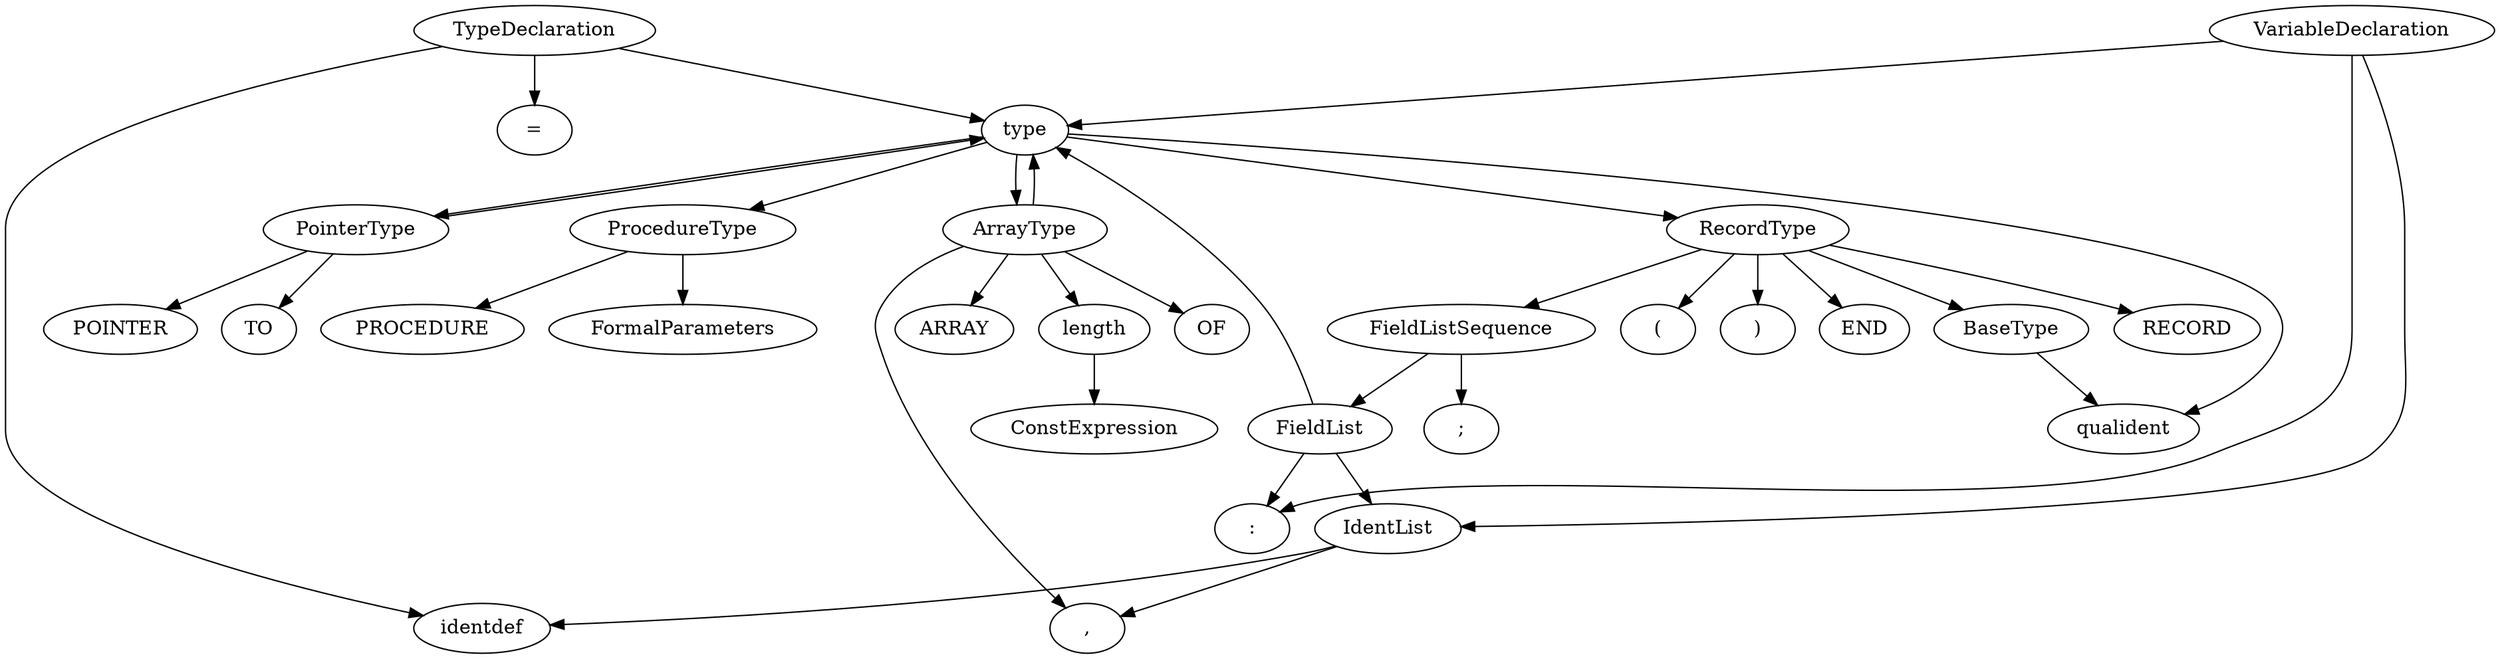 digraph types {
    TypeDeclaration -> identdef;
    TypeDeclaration -> type;
    TypeDeclaration -> "=";

    type -> qualident;
    type -> ArrayType;
    type -> RecordType;
    type -> PointerType;
    type -> ProcedureType;

    ArrayType -> ARRAY;
    ArrayType -> length;
    ArrayType -> ",";
    ArrayType -> OF;
    ArrayType -> type;

    length -> ConstExpression;

    RecordType -> RECORD;
    RecordType -> "(";
    RecordType -> BaseType;
    RecordType -> ")";
    RecordType -> FieldListSequence;
    RecordType -> END;

    BaseType -> qualident;

    FieldListSequence -> FieldList;
    FieldListSequence -> ";";

    FieldList -> IdentList;
    FieldList -> ":";
    FieldList -> type;

    IdentList -> identdef;
    IdentList -> ",";

    PointerType -> POINTER;
    PointerType -> TO;
    PointerType -> type;

    ProcedureType -> PROCEDURE;
    ProcedureType -> FormalParameters;

    VariableDeclaration -> IdentList;
    VariableDeclaration -> ":";
    VariableDeclaration -> type;
}

